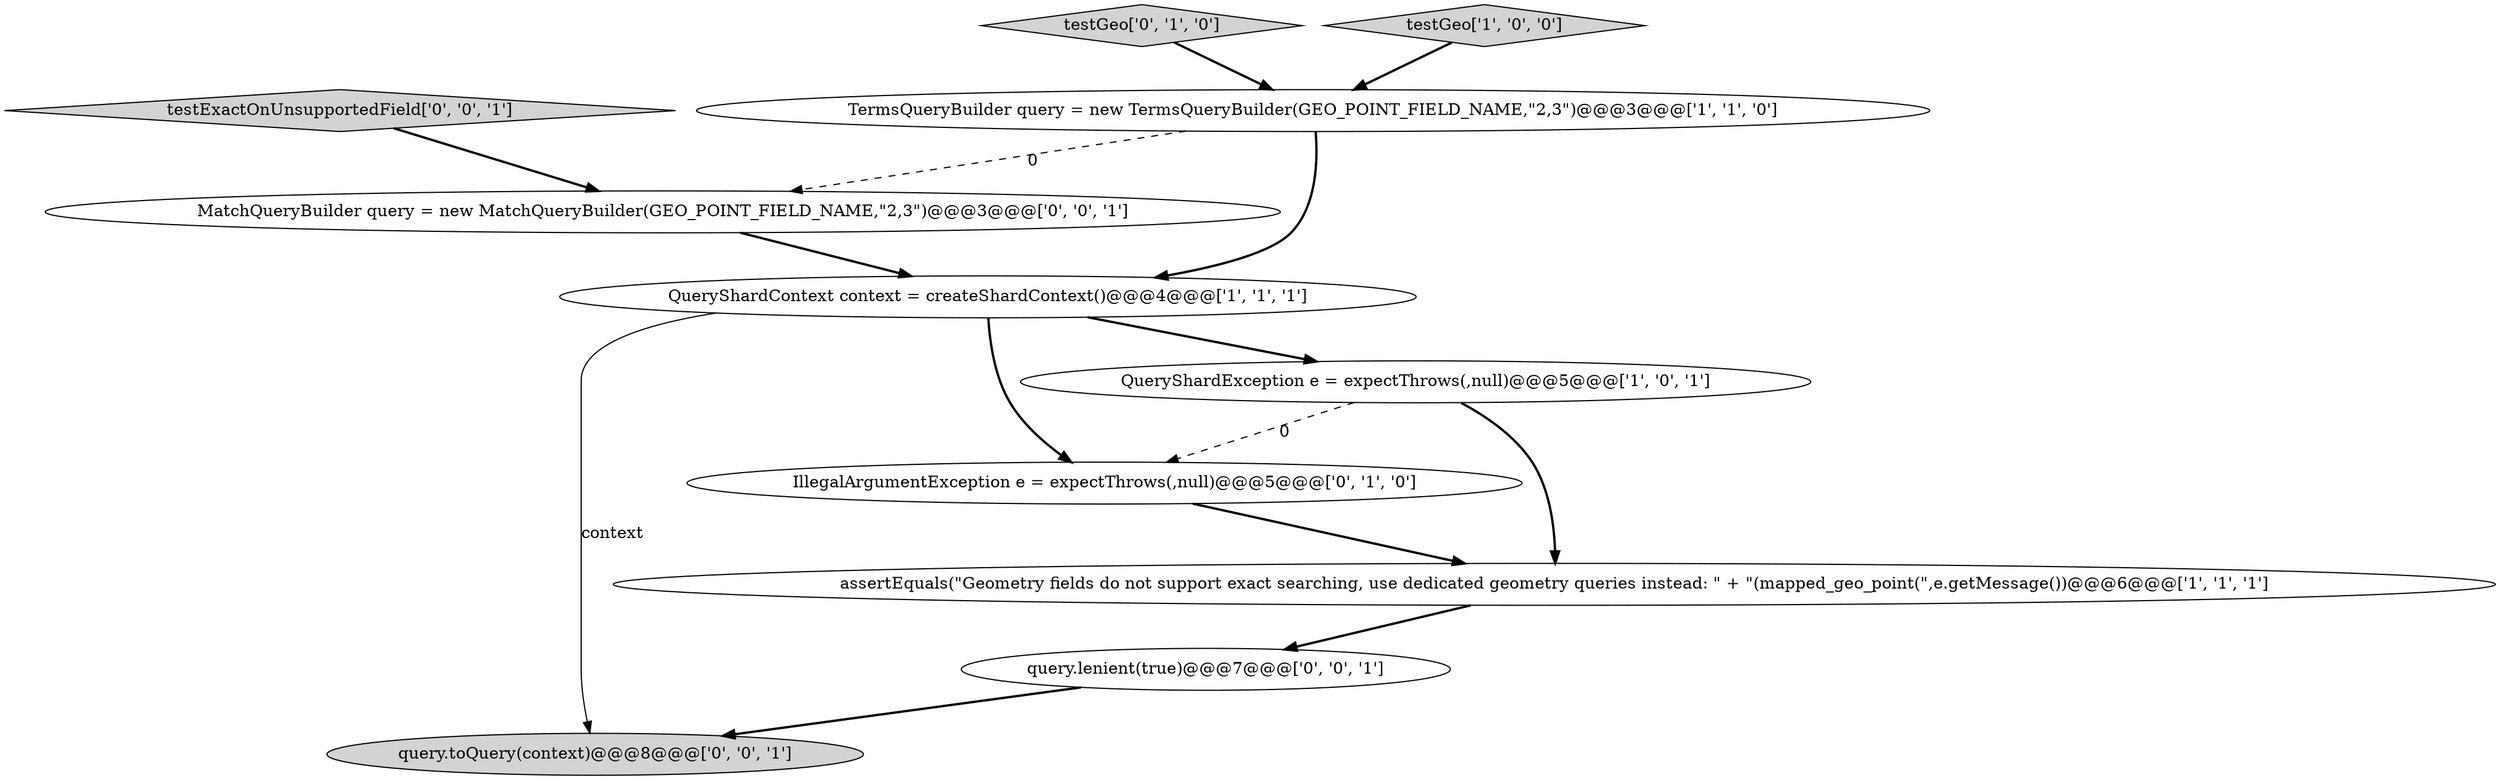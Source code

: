 digraph {
3 [style = filled, label = "assertEquals(\"Geometry fields do not support exact searching, use dedicated geometry queries instead: \" + \"(mapped_geo_point(\",e.getMessage())@@@6@@@['1', '1', '1']", fillcolor = white, shape = ellipse image = "AAA0AAABBB1BBB"];
6 [style = filled, label = "testGeo['0', '1', '0']", fillcolor = lightgray, shape = diamond image = "AAA0AAABBB2BBB"];
7 [style = filled, label = "MatchQueryBuilder query = new MatchQueryBuilder(GEO_POINT_FIELD_NAME,\"2,3\")@@@3@@@['0', '0', '1']", fillcolor = white, shape = ellipse image = "AAA0AAABBB3BBB"];
10 [style = filled, label = "query.toQuery(context)@@@8@@@['0', '0', '1']", fillcolor = lightgray, shape = ellipse image = "AAA0AAABBB3BBB"];
9 [style = filled, label = "query.lenient(true)@@@7@@@['0', '0', '1']", fillcolor = white, shape = ellipse image = "AAA0AAABBB3BBB"];
2 [style = filled, label = "QueryShardContext context = createShardContext()@@@4@@@['1', '1', '1']", fillcolor = white, shape = ellipse image = "AAA0AAABBB1BBB"];
8 [style = filled, label = "testExactOnUnsupportedField['0', '0', '1']", fillcolor = lightgray, shape = diamond image = "AAA0AAABBB3BBB"];
1 [style = filled, label = "TermsQueryBuilder query = new TermsQueryBuilder(GEO_POINT_FIELD_NAME,\"2,3\")@@@3@@@['1', '1', '0']", fillcolor = white, shape = ellipse image = "AAA0AAABBB1BBB"];
5 [style = filled, label = "IllegalArgumentException e = expectThrows(,null)@@@5@@@['0', '1', '0']", fillcolor = white, shape = ellipse image = "AAA1AAABBB2BBB"];
0 [style = filled, label = "QueryShardException e = expectThrows(,null)@@@5@@@['1', '0', '1']", fillcolor = white, shape = ellipse image = "AAA0AAABBB1BBB"];
4 [style = filled, label = "testGeo['1', '0', '0']", fillcolor = lightgray, shape = diamond image = "AAA0AAABBB1BBB"];
8->7 [style = bold, label=""];
1->7 [style = dashed, label="0"];
9->10 [style = bold, label=""];
2->0 [style = bold, label=""];
5->3 [style = bold, label=""];
0->3 [style = bold, label=""];
2->10 [style = solid, label="context"];
6->1 [style = bold, label=""];
3->9 [style = bold, label=""];
1->2 [style = bold, label=""];
0->5 [style = dashed, label="0"];
4->1 [style = bold, label=""];
2->5 [style = bold, label=""];
7->2 [style = bold, label=""];
}
